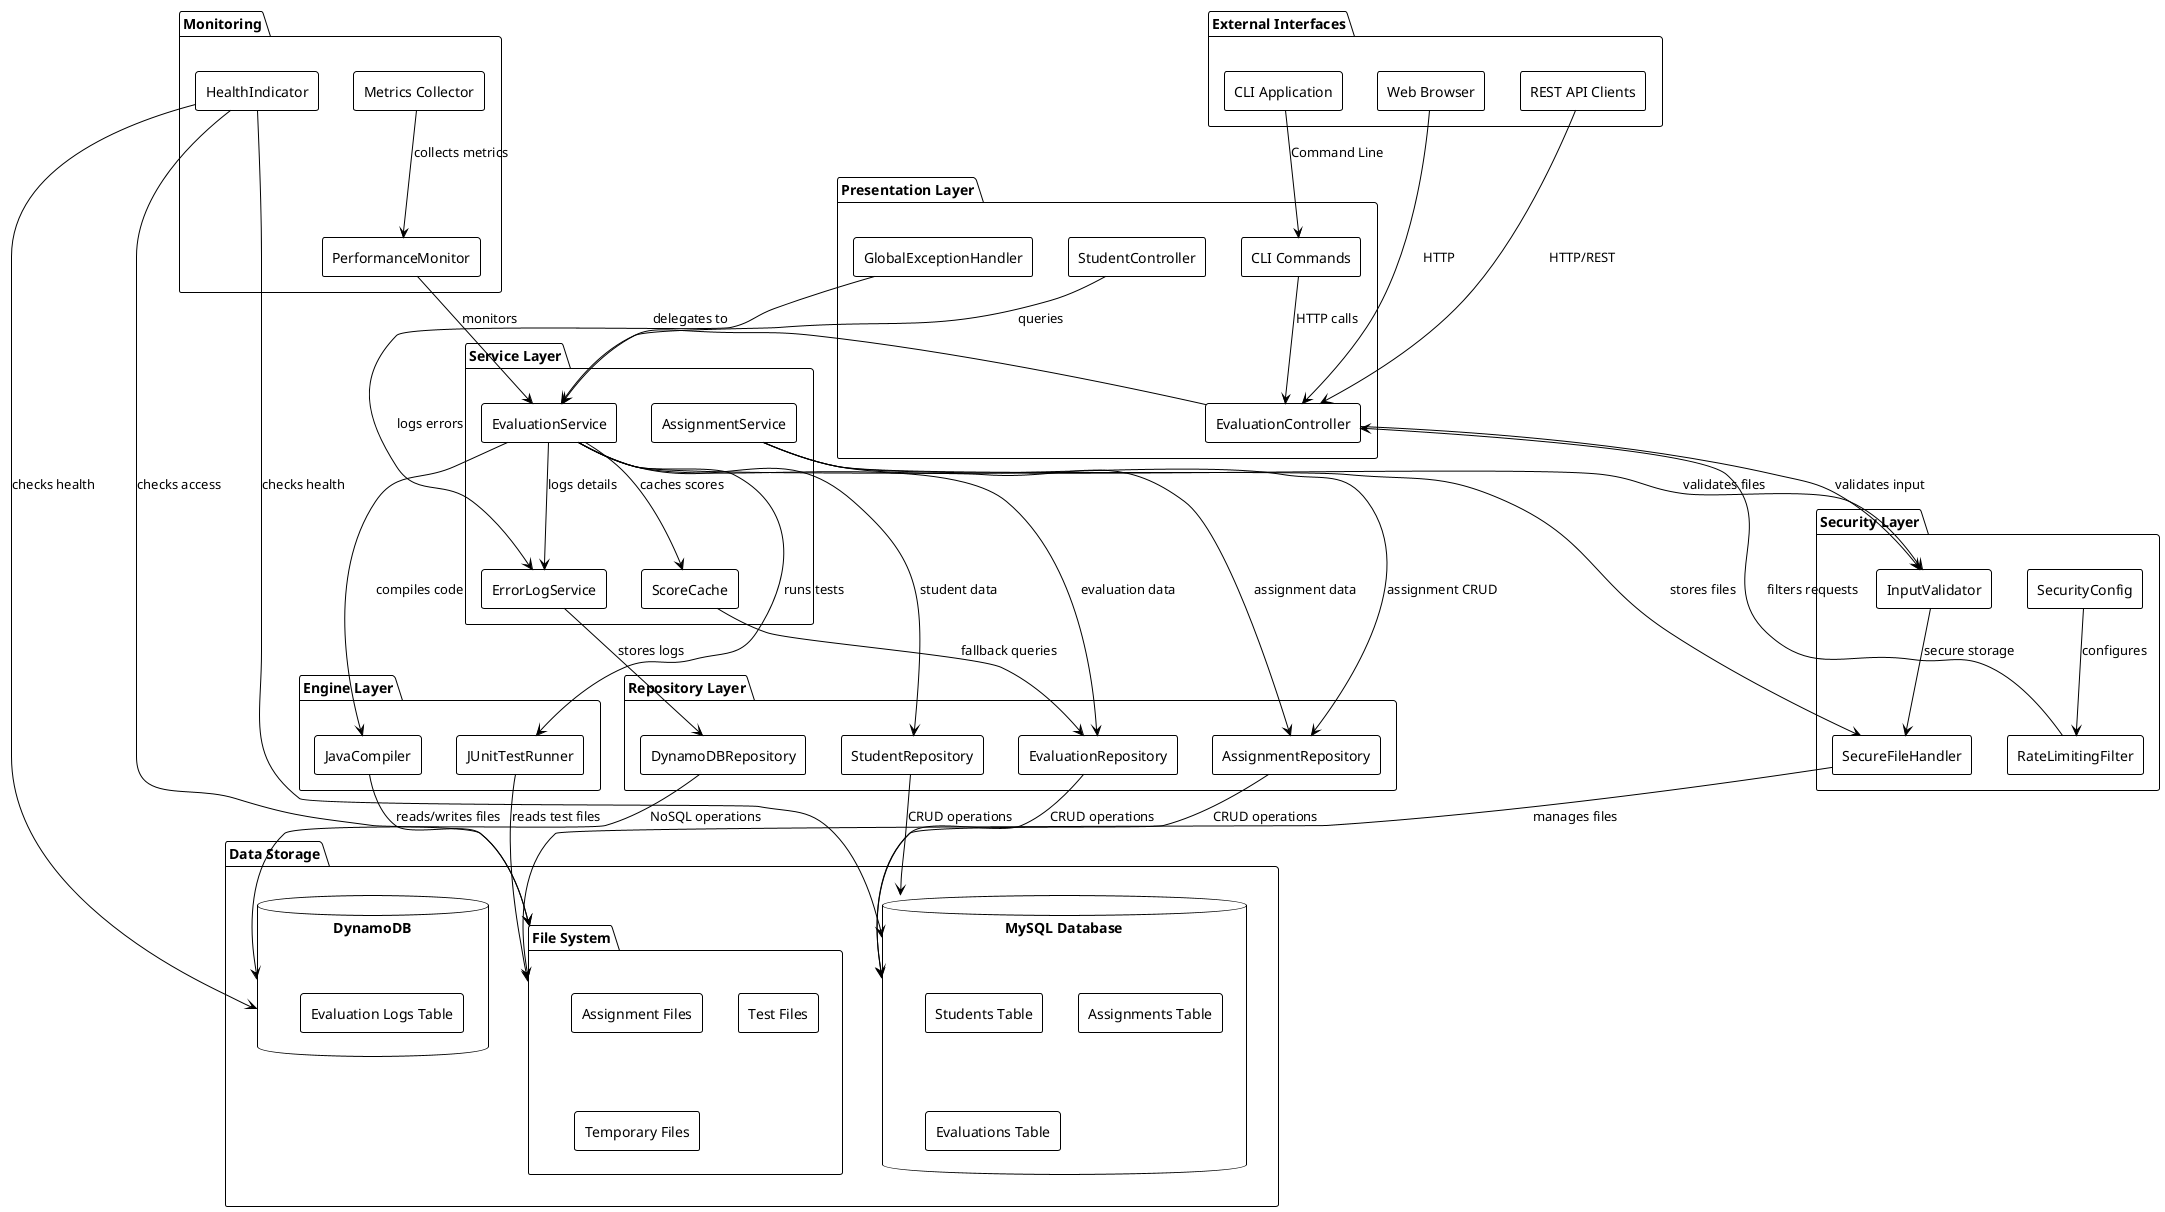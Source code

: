 @startuml System Component Diagram
!theme plain
skinparam componentStyle rectangle

package "External Interfaces" {
    [REST API Clients] as RestClients
    [CLI Application] as CLI
    [Web Browser] as Browser
}

package "Presentation Layer" {
    [EvaluationController] as EvalController
    [StudentController] as StudentController
    [GlobalExceptionHandler] as ExceptionHandler
    [CLI Commands] as CLICommands
}

package "Security Layer" {
    [InputValidator] as Validator
    [SecureFileHandler] as FileHandler
    [RateLimitingFilter] as RateLimit
    [SecurityConfig] as SecurityConf
}

package "Service Layer" {
    [EvaluationService] as EvalService
    [AssignmentService] as AssignService
    [ScoreCache] as Cache
    [ErrorLogService] as ErrorLog
}

package "Engine Layer" {
    [JavaCompiler] as Compiler
    [JUnitTestRunner] as TestRunner
}

package "Repository Layer" {
    [StudentRepository] as StudentRepo
    [AssignmentRepository] as AssignRepo
    [EvaluationRepository] as EvalRepo
    [DynamoDBRepository] as DynamoRepo
}

package "Data Storage" {
    database "MySQL Database" as MySQL {
        [Students Table]
        [Assignments Table]
        [Evaluations Table]
    }
    
    database "DynamoDB" as DynamoDB {
        [Evaluation Logs Table]
    }
    
    folder "File System" as FileSystem {
        [Assignment Files]
        [Test Files]
        [Temporary Files]
    }
}

package "Monitoring" {
    [PerformanceMonitor] as PerfMonitor
    [HealthIndicator] as Health
    [Metrics Collector] as Metrics
}

' External connections
RestClients --> EvalController : HTTP/REST
CLI --> CLICommands : Command Line
Browser --> EvalController : HTTP

' Presentation layer connections
EvalController --> Validator : validates input
EvalController --> EvalService : delegates to
StudentController --> EvalService : queries
ExceptionHandler --> ErrorLog : logs errors

CLICommands --> EvalController : HTTP calls

' Security layer connections
Validator --> FileHandler : secure storage
RateLimit --> EvalController : filters requests
SecurityConf --> RateLimit : configures

' Service layer connections
EvalService --> Compiler : compiles code
EvalService --> TestRunner : runs tests
EvalService --> Cache : caches scores
EvalService --> ErrorLog : logs details

AssignService --> FileHandler : stores files
AssignService --> Validator : validates files

ErrorLog --> DynamoRepo : stores logs
Cache --> EvalRepo : fallback queries

' Engine layer connections
Compiler --> FileSystem : reads/writes files
TestRunner --> FileSystem : reads test files

' Repository layer connections
StudentRepo --> MySQL : CRUD operations
AssignRepo --> MySQL : CRUD operations
EvalRepo --> MySQL : CRUD operations
DynamoRepo --> DynamoDB : NoSQL operations

EvalService --> StudentRepo : student data
EvalService --> AssignRepo : assignment data
EvalService --> EvalRepo : evaluation data

AssignService --> AssignRepo : assignment CRUD

' Monitoring connections
PerfMonitor --> EvalService : monitors
Health --> MySQL : checks health
Health --> DynamoDB : checks health
Health --> FileSystem : checks access
Metrics --> PerfMonitor : collects metrics

' File system connections
FileHandler --> FileSystem : manages files

@enduml